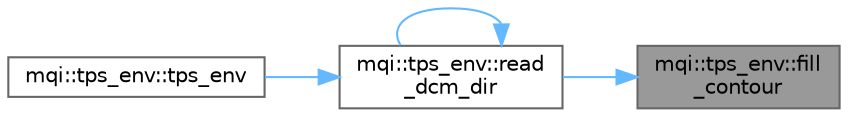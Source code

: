 digraph "mqi::tps_env::fill_contour"
{
 // LATEX_PDF_SIZE
  bgcolor="transparent";
  edge [fontname=Helvetica,fontsize=10,labelfontname=Helvetica,labelfontsize=10];
  node [fontname=Helvetica,fontsize=10,shape=box,height=0.2,width=0.4];
  rankdir="RL";
  Node1 [id="Node000001",label="mqi::tps_env::fill\l_contour",height=0.2,width=0.4,color="gray40", fillcolor="grey60", style="filled", fontcolor="black",tooltip="Fills a volume with a contour, creating a binary mask."];
  Node1 -> Node2 [id="edge1_Node000001_Node000002",dir="back",color="steelblue1",style="solid",tooltip=" "];
  Node2 [id="Node000002",label="mqi::tps_env::read\l_dcm_dir",height=0.2,width=0.4,color="grey40", fillcolor="white", style="filled",URL="$classmqi_1_1tps__env.html#ab80aef53cd3e31b2f19cd70b5041ae6b",tooltip="Reads DICOM files from the specified directory and populates the dicom_t struct."];
  Node2 -> Node2 [id="edge2_Node000002_Node000002",dir="back",color="steelblue1",style="solid",tooltip=" "];
  Node2 -> Node3 [id="edge3_Node000002_Node000003",dir="back",color="steelblue1",style="solid",tooltip=" "];
  Node3 [id="Node000003",label="mqi::tps_env::tps_env",height=0.2,width=0.4,color="grey40", fillcolor="white", style="filled",URL="$classmqi_1_1tps__env.html#a172c3492bce5f87e64dc91eae007029a",tooltip="Constructs a new tps_env object."];
}
